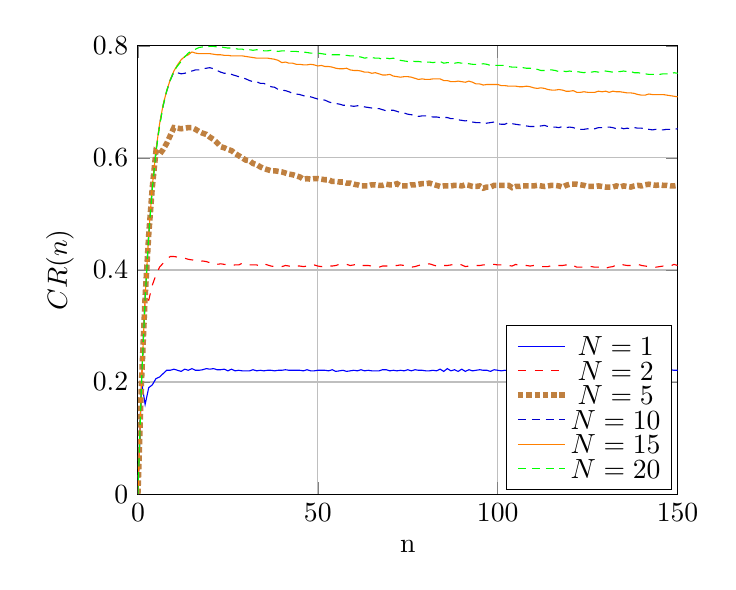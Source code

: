 \pgfplotsset{every axis legend/.append style={at={(0.99,0.01)},anchor=south east,
  shape=rectangle,fill=white,draw=black,
  inner xsep=3pt,inner ysep=3pt,nodes={inner sep=1pt,text depth=-0.05em}
 }
}
\begin{tikzpicture}
  \begin{axis}[
    xlabel=n,ylabel=$CR(n)$,xmin=0,xmax=150,
    ymin=0,ymax=0.8,grid=major,xtick={0, 50, 100, 150}]
    \addplot[blue,mark=none]  coordinates {
    (0,0)
    (1,0.201)
(2,0.16)
(3,0.19)
(4,0.195)
(5,0.206)
(6,0.209)
(7,0.215)
(8,0.221)
(9,0.221)
(10,0.223)
(11,0.221)
(12,0.219)
(13,0.223)
(14,0.221)
(15,0.224)
(16,0.221)
(17,0.221)
(18,0.222)
(19,0.224)
(20,0.223)
(21,0.224)
(22,0.222)
(23,0.222)
(24,0.223)
(25,0.22)
(26,0.223)
(27,0.22)
(28,0.221)
(29,0.22)
(30,0.22)
(31,0.22)
(32,0.222)
(33,0.22)
(34,0.221)
(35,0.22)
(36,0.221)
(37,0.221)
(38,0.22)
(39,0.221)
(40,0.221)
(41,0.222)
(42,0.221)
(43,0.221)
(44,0.221)
(45,0.221)
(46,0.22)
(47,0.222)
(48,0.22)
(49,0.22)
(50,0.221)
(51,0.221)
(52,0.221)
(53,0.22)
(54,0.222)
(55,0.219)
(56,0.22)
(57,0.221)
(58,0.219)
(59,0.22)
(60,0.221)
(61,0.22)
(62,0.222)
(63,0.22)
(64,0.221)
(65,0.22)
(66,0.22)
(67,0.22)
(68,0.222)
(69,0.222)
(70,0.22)
(71,0.221)
(72,0.22)
(73,0.221)
(74,0.22)
(75,0.222)
(76,0.22)
(77,0.222)
(78,0.221)
(79,0.221)
(80,0.22)
(81,0.22)
(82,0.221)
(83,0.22)
(84,0.223)
(85,0.219)
(86,0.224)
(87,0.22)
(88,0.222)
(89,0.219)
(90,0.223)
(91,0.219)
(92,0.222)
(93,0.22)
(94,0.221)
(95,0.222)
(96,0.221)
(97,0.221)
(98,0.219)
(99,0.222)
(100,0.221)
(101,0.22)
(102,0.221)
(103,0.22)
(104,0.221)
(105,0.221)
(106,0.222)
(107,0.222)
(108,0.222)
(109,0.222)
(110,0.221)
(111,0.22)
(112,0.221)
(113,0.219)
(114,0.221)
(115,0.222)
(116,0.221)
(117,0.219)
(118,0.22)
(119,0.219)
(120,0.221)
(121,0.22)
(122,0.22)
(123,0.221)
(124,0.222)
(125,0.219)
(126,0.221)
(127,0.219)
(128,0.22)
(129,0.22)
(130,0.221)
(131,0.221)
(132,0.22)
(133,0.223)
(134,0.222)
(135,0.223)
(136,0.222)
(137,0.221)
(138,0.22)
(139,0.222)
(140,0.22)
(141,0.224)
(142,0.22)
(143,0.222)
(144,0.219)
(145,0.222)
(146,0.224)
(147,0.221)
(148,0.222)
(149,0.221)
(150,0.221)
    };
    \addplot[red,mark=none,dashed]  coordinates {
    (0,0)
    (1,0.199)
(2,0.35)
(3,0.346)
(4,0.373)
(5,0.391)
(6,0.405)
(7,0.412)
(8,0.42)
(9,0.424)
(10,0.424)
(11,0.423)
(12,0.422)
(13,0.421)
(14,0.419)
(15,0.418)
(16,0.417)
(17,0.415)
(18,0.416)
(19,0.415)
(20,0.413)
(21,0.413)
(22,0.41)
(23,0.411)
(24,0.41)
(25,0.409)
(26,0.408)
(27,0.409)
(28,0.409)
(29,0.412)
(30,0.411)
(31,0.409)
(32,0.409)
(33,0.409)
(34,0.407)
(35,0.411)
(36,0.409)
(37,0.407)
(38,0.406)
(39,0.406)
(40,0.406)
(41,0.408)
(42,0.407)
(43,0.405)
(44,0.407)
(45,0.407)
(46,0.406)
(47,0.407)
(48,0.407)
(49,0.409)
(50,0.407)
(51,0.406)
(52,0.407)
(53,0.407)
(54,0.407)
(55,0.408)
(56,0.41)
(57,0.41)
(58,0.41)
(59,0.408)
(60,0.409)
(61,0.411)
(62,0.408)
(63,0.408)
(64,0.408)
(65,0.407)
(66,0.406)
(67,0.405)
(68,0.407)
(69,0.407)
(70,0.407)
(71,0.408)
(72,0.408)
(73,0.409)
(74,0.408)
(75,0.407)
(76,0.405)
(77,0.406)
(78,0.408)
(79,0.41)
(80,0.41)
(81,0.411)
(82,0.409)
(83,0.407)
(84,0.406)
(85,0.408)
(86,0.408)
(87,0.409)
(88,0.41)
(89,0.411)
(90,0.409)
(91,0.406)
(92,0.407)
(93,0.408)
(94,0.408)
(95,0.408)
(96,0.409)
(97,0.409)
(98,0.41)
(99,0.41)
(100,0.409)
(101,0.409)
(102,0.409)
(103,0.408)
(104,0.407)
(105,0.41)
(106,0.408)
(107,0.408)
(108,0.408)
(109,0.407)
(110,0.408)
(111,0.407)
(112,0.406)
(113,0.406)
(114,0.406)
(115,0.408)
(116,0.408)
(117,0.408)
(118,0.408)
(119,0.409)
(120,0.406)
(121,0.408)
(122,0.405)
(123,0.405)
(124,0.405)
(125,0.405)
(126,0.406)
(127,0.405)
(128,0.405)
(129,0.406)
(130,0.403)
(131,0.405)
(132,0.406)
(133,0.409)
(134,0.411)
(135,0.409)
(136,0.408)
(137,0.408)
(138,0.409)
(139,0.41)
(140,0.408)
(141,0.407)
(142,0.406)
(143,0.406)
(144,0.405)
(145,0.406)
(146,0.407)
(147,0.407)
(148,0.407)
(149,0.41)
(150,0.408)
    };

    \addplot[brown,mark=none,densely dotted,line width=2pt]  coordinates {
    (0,0)
    (1,0.202)
(2,0.352)
(3,0.463)
(4,0.548)
(5,0.611)
(6,0.606)
(7,0.615)
(8,0.626)
(9,0.64)
(10,0.654)
(11,0.653)
(12,0.652)
(13,0.653)
(14,0.654)
(15,0.654)
(16,0.651)
(17,0.647)
(18,0.644)
(19,0.642)
(20,0.637)
(21,0.633)
(22,0.627)
(23,0.62)
(24,0.618)
(25,0.615)
(26,0.613)
(27,0.608)
(28,0.604)
(29,0.6)
(30,0.596)
(31,0.595)
(32,0.59)
(33,0.588)
(34,0.584)
(35,0.581)
(36,0.579)
(37,0.577)
(38,0.577)
(39,0.576)
(40,0.575)
(41,0.573)
(42,0.571)
(43,0.57)
(44,0.568)
(45,0.566)
(46,0.562)
(47,0.563)
(48,0.562)
(49,0.563)
(50,0.563)
(51,0.562)
(52,0.561)
(53,0.561)
(54,0.558)
(55,0.558)
(56,0.557)
(57,0.557)
(58,0.555)
(59,0.555)
(60,0.553)
(61,0.552)
(62,0.55)
(63,0.55)
(64,0.55)
(65,0.552)
(66,0.552)
(67,0.551)
(68,0.551)
(69,0.553)
(70,0.552)
(71,0.552)
(72,0.554)
(73,0.55)
(74,0.55)
(75,0.55)
(76,0.552)
(77,0.552)
(78,0.553)
(79,0.554)
(80,0.554)
(81,0.555)
(82,0.553)
(83,0.551)
(84,0.549)
(85,0.55)
(86,0.55)
(87,0.55)
(88,0.551)
(89,0.551)
(90,0.55)
(91,0.552)
(92,0.551)
(93,0.549)
(94,0.549)
(95,0.55)
(96,0.546)
(97,0.548)
(98,0.548)
(99,0.551)
(100,0.551)
(101,0.551)
(102,0.551)
(103,0.551)
(104,0.547)
(105,0.549)
(106,0.549)
(107,0.55)
(108,0.55)
(109,0.55)
(110,0.55)
(111,0.551)
(112,0.55)
(113,0.549)
(114,0.55)
(115,0.551)
(116,0.551)
(117,0.55)
(118,0.548)
(119,0.551)
(120,0.553)
(121,0.553)
(122,0.553)
(123,0.552)
(124,0.551)
(125,0.549)
(126,0.549)
(127,0.549)
(128,0.55)
(129,0.549)
(130,0.548)
(131,0.548)
(132,0.548)
(133,0.55)
(134,0.548)
(135,0.55)
(136,0.549)
(137,0.548)
(138,0.55)
(139,0.551)
(140,0.55)
(141,0.552)
(142,0.553)
(143,0.552)
(144,0.551)
(145,0.552)
(146,0.551)
(147,0.551)
(148,0.55)
(149,0.55)
(150,0.551)
    };

    \addplot[blue!80!black,mark=none,densely dashed]  coordinates {
    (0,0)
    (1,0.2)
(2,0.351)
(3,0.463)
(4,0.548)
(5,0.612)
(6,0.659)
(7,0.693)
(8,0.719)
(9,0.739)
(10,0.753)
(11,0.752)
(12,0.75)
(13,0.751)
(14,0.753)
(15,0.755)
(16,0.757)
(17,0.757)
(18,0.759)
(19,0.76)
(20,0.761)
(21,0.759)
(22,0.756)
(23,0.753)
(24,0.751)
(25,0.751)
(26,0.749)
(27,0.747)
(28,0.745)
(29,0.743)
(30,0.741)
(31,0.738)
(32,0.736)
(33,0.736)
(34,0.733)
(35,0.733)
(36,0.73)
(37,0.727)
(38,0.726)
(39,0.722)
(40,0.721)
(41,0.72)
(42,0.718)
(43,0.715)
(44,0.714)
(45,0.713)
(46,0.711)
(47,0.71)
(48,0.709)
(49,0.707)
(50,0.705)
(51,0.704)
(52,0.703)
(53,0.7)
(54,0.698)
(55,0.697)
(56,0.696)
(57,0.694)
(58,0.694)
(59,0.693)
(60,0.692)
(61,0.693)
(62,0.693)
(63,0.691)
(64,0.69)
(65,0.689)
(66,0.688)
(67,0.688)
(68,0.686)
(69,0.684)
(70,0.685)
(71,0.685)
(72,0.683)
(73,0.681)
(74,0.68)
(75,0.678)
(76,0.677)
(77,0.676)
(78,0.674)
(79,0.675)
(80,0.675)
(81,0.674)
(82,0.673)
(83,0.673)
(84,0.672)
(85,0.672)
(86,0.672)
(87,0.67)
(88,0.67)
(89,0.668)
(90,0.667)
(91,0.666)
(92,0.667)
(93,0.664)
(94,0.663)
(95,0.663)
(96,0.661)
(97,0.662)
(98,0.663)
(99,0.664)
(100,0.661)
(101,0.66)
(102,0.66)
(103,0.663)
(104,0.661)
(105,0.66)
(106,0.659)
(107,0.659)
(108,0.657)
(109,0.656)
(110,0.656)
(111,0.656)
(112,0.657)
(113,0.658)
(114,0.656)
(115,0.655)
(116,0.655)
(117,0.654)
(118,0.656)
(119,0.654)
(120,0.655)
(121,0.654)
(122,0.652)
(123,0.651)
(124,0.651)
(125,0.652)
(126,0.651)
(127,0.652)
(128,0.654)
(129,0.654)
(130,0.655)
(131,0.655)
(132,0.654)
(133,0.652)
(134,0.654)
(135,0.652)
(136,0.653)
(137,0.652)
(138,0.654)
(139,0.653)
(140,0.653)
(141,0.652)
(142,0.651)
(143,0.65)
(144,0.651)
(145,0.65)
(146,0.65)
(147,0.651)
(148,0.651)
(149,0.651)
(150,0.652)
    };

    \addplot[orange,mark=none]  coordinates {
      (0,0)
      (1,0.2)
(2,0.351)
(3,0.464)
(4,0.55)
(5,0.613)
(6,0.66)
(7,0.695)
(8,0.72)
(9,0.74)
(10,0.755)
(11,0.766)
(12,0.775)
(13,0.781)
(14,0.784)
(15,0.789)
(16,0.787)
(17,0.786)
(18,0.786)
(19,0.786)
(20,0.786)
(21,0.785)
(22,0.784)
(23,0.784)
(24,0.783)
(25,0.783)
(26,0.782)
(27,0.782)
(28,0.782)
(29,0.782)
(30,0.781)
(31,0.78)
(32,0.779)
(33,0.778)
(34,0.778)
(35,0.778)
(36,0.778)
(37,0.777)
(38,0.776)
(39,0.774)
(40,0.77)
(41,0.771)
(42,0.769)
(43,0.769)
(44,0.767)
(45,0.767)
(46,0.766)
(47,0.766)
(48,0.767)
(49,0.766)
(50,0.764)
(51,0.765)
(52,0.763)
(53,0.763)
(54,0.762)
(55,0.76)
(56,0.759)
(57,0.759)
(58,0.76)
(59,0.757)
(60,0.756)
(61,0.756)
(62,0.755)
(63,0.753)
(64,0.753)
(65,0.751)
(66,0.752)
(67,0.75)
(68,0.748)
(69,0.748)
(70,0.749)
(71,0.746)
(72,0.745)
(73,0.744)
(74,0.745)
(75,0.745)
(76,0.744)
(77,0.742)
(78,0.74)
(79,0.741)
(80,0.74)
(81,0.74)
(82,0.741)
(83,0.741)
(84,0.741)
(85,0.738)
(86,0.738)
(87,0.736)
(88,0.736)
(89,0.737)
(90,0.736)
(91,0.735)
(92,0.737)
(93,0.735)
(94,0.732)
(95,0.732)
(96,0.73)
(97,0.731)
(98,0.731)
(99,0.731)
(100,0.731)
(101,0.729)
(102,0.729)
(103,0.728)
(104,0.728)
(105,0.728)
(106,0.727)
(107,0.727)
(108,0.728)
(109,0.727)
(110,0.725)
(111,0.724)
(112,0.725)
(113,0.724)
(114,0.722)
(115,0.721)
(116,0.721)
(117,0.722)
(118,0.721)
(119,0.719)
(120,0.719)
(121,0.72)
(122,0.717)
(123,0.717)
(124,0.718)
(125,0.717)
(126,0.717)
(127,0.717)
(128,0.719)
(129,0.718)
(130,0.719)
(131,0.717)
(132,0.719)
(133,0.718)
(134,0.718)
(135,0.717)
(136,0.716)
(137,0.716)
(138,0.715)
(139,0.713)
(140,0.712)
(141,0.712)
(142,0.714)
(143,0.713)
(144,0.713)
(145,0.713)
(146,0.713)
(147,0.712)
(148,0.711)
(149,0.71)
(150,0.709)
      };

      \addplot[green,mark=none,densely dashed]  coordinates {
      (0,0)
      (1,0.2)
(2,0.349)
(3,0.462)
(4,0.545)
(5,0.609)
(6,0.656)
(7,0.693)
(8,0.72)
(9,0.739)
(10,0.755)
(11,0.764)
(12,0.772)
(13,0.78)
(14,0.787)
(15,0.791)
(16,0.794)
(17,0.797)
(18,0.798)
(19,0.798)
(20,0.799)
(21,0.799)
(22,0.798)
(23,0.798)
(24,0.797)
(25,0.796)
(26,0.796)
(27,0.795)
(28,0.794)
(29,0.794)
(30,0.792)
(31,0.793)
(32,0.792)
(33,0.793)
(34,0.793)
(35,0.791)
(36,0.791)
(37,0.792)
(38,0.791)
(39,0.79)
(40,0.791)
(41,0.791)
(42,0.79)
(43,0.79)
(44,0.79)
(45,0.789)
(46,0.789)
(47,0.788)
(48,0.787)
(49,0.787)
(50,0.787)
(51,0.786)
(52,0.785)
(53,0.785)
(54,0.784)
(55,0.784)
(56,0.784)
(57,0.783)
(58,0.783)
(59,0.782)
(60,0.782)
(61,0.781)
(62,0.78)
(63,0.778)
(64,0.779)
(65,0.779)
(66,0.778)
(67,0.778)
(68,0.776)
(69,0.778)
(70,0.777)
(71,0.778)
(72,0.776)
(73,0.774)
(74,0.773)
(75,0.772)
(76,0.773)
(77,0.772)
(78,0.772)
(79,0.771)
(80,0.771)
(81,0.771)
(82,0.77)
(83,0.771)
(84,0.772)
(85,0.769)
(86,0.77)
(87,0.77)
(88,0.769)
(89,0.77)
(90,0.769)
(91,0.769)
(92,0.768)
(93,0.767)
(94,0.767)
(95,0.767)
(96,0.768)
(97,0.767)
(98,0.765)
(99,0.765)
(100,0.765)
(101,0.765)
(102,0.765)
(103,0.763)
(104,0.762)
(105,0.762)
(106,0.761)
(107,0.761)
(108,0.76)
(109,0.76)
(110,0.759)
(111,0.758)
(112,0.756)
(113,0.756)
(114,0.757)
(115,0.757)
(116,0.756)
(117,0.754)
(118,0.755)
(119,0.754)
(120,0.755)
(121,0.754)
(122,0.754)
(123,0.753)
(124,0.752)
(125,0.754)
(126,0.753)
(127,0.754)
(128,0.753)
(129,0.754)
(130,0.755)
(131,0.754)
(132,0.753)
(133,0.754)
(134,0.754)
(135,0.755)
(136,0.754)
(137,0.754)
(138,0.752)
(139,0.752)
(140,0.751)
(141,0.75)
(142,0.749)
(143,0.749)
(144,0.749)
(145,0.749)
(146,0.75)
(147,0.75)
(148,0.75)
(149,0.752)
(150,0.751)
      };
      
    \legend{$N=1$,$N=2$,$N=5$,$N=10$,$N=15$,$N=20$}
  \end{axis}


\end{tikzpicture}

